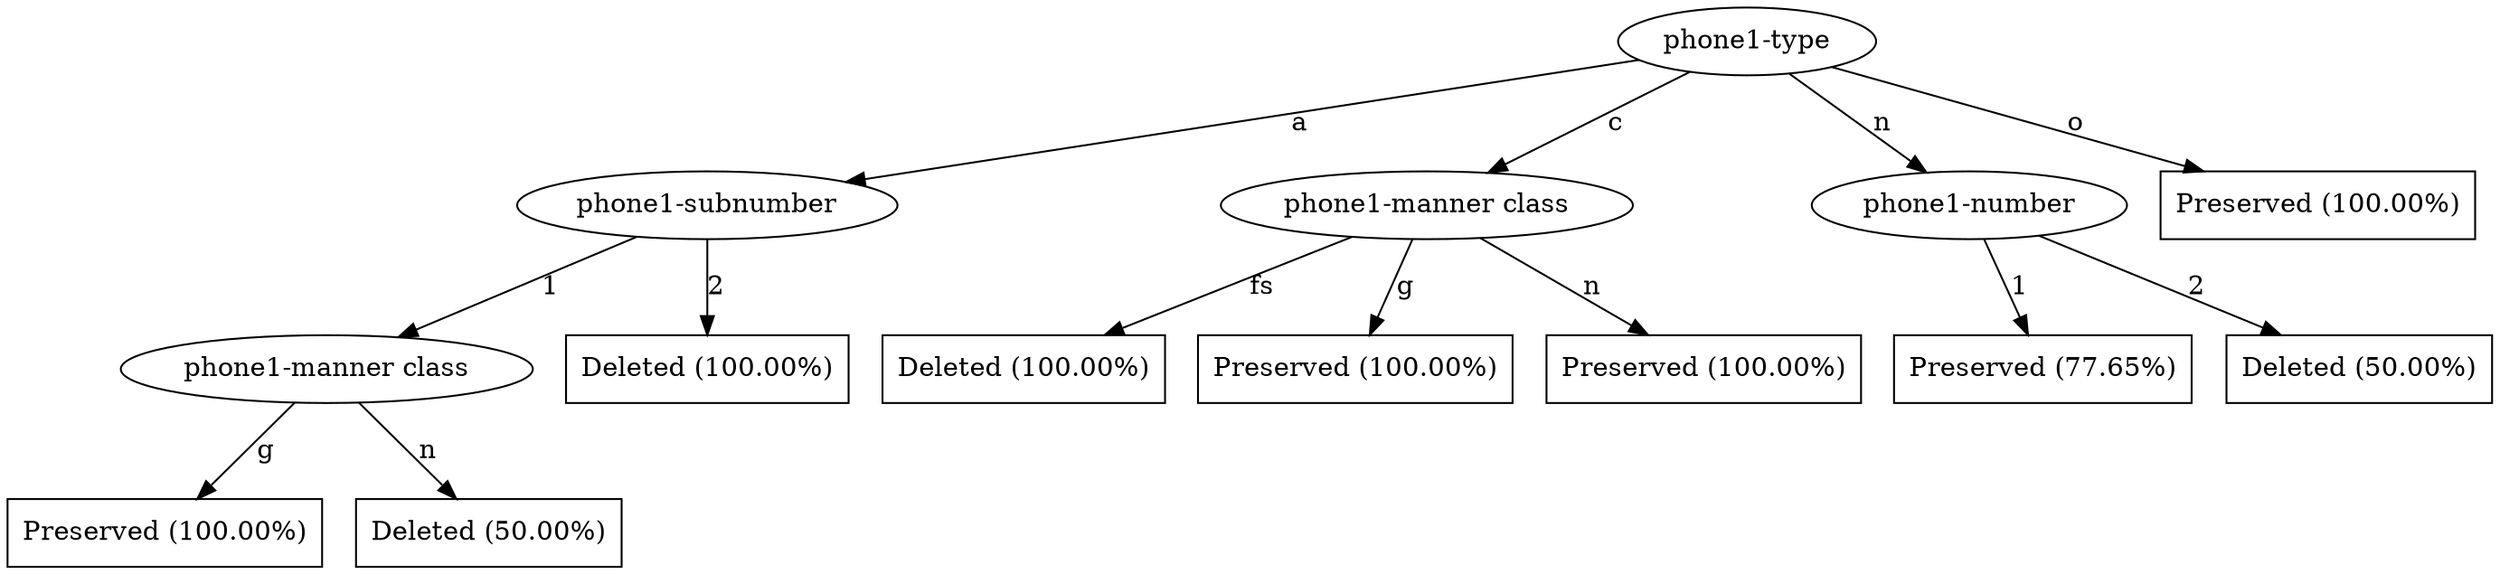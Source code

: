 digraph G {
"bg==" [ shape=ellipse label="phone1-type"]
"bg==" -> "bi0w" [ label="a" ]
"bi0w" [ shape=ellipse label="phone1-subnumber"]
"bi0w" -> "bi0wLTE=" [ label="1" ]
"bi0wLTE=" [ shape=ellipse label="phone1-manner class"]
"bi0wLTE=" -> "bi0wLTEtMTQ=" [ label="g" ]
"bi0wLTEtMTQ=" [ shape=box label="Preserved (100.00%)"]
"bi0wLTE=" -> "bi0wLTEtMTU=" [ label="n" ]
"bi0wLTEtMTU=" [ shape=box label="Deleted (50.00%)"]
"bi0w" -> "bi0wLTI=" [ label="2" ]
"bi0wLTI=" [ shape=box label="Deleted (100.00%)"]
"bg==" -> "bi0x" [ label="c" ]
"bi0x" [ shape=ellipse label="phone1-manner class"]
"bi0x" -> "bi0xLTEy" [ label="fs" ]
"bi0xLTEy" [ shape=box label="Deleted (100.00%)"]
"bi0x" -> "bi0xLTE0" [ label="g" ]
"bi0xLTE0" [ shape=box label="Preserved (100.00%)"]
"bi0x" -> "bi0xLTE1" [ label="n" ]
"bi0xLTE1" [ shape=box label="Preserved (100.00%)"]
"bg==" -> "bi0y" [ label="n" ]
"bi0y" [ shape=ellipse label="phone1-number"]
"bi0y" -> "bi0yLTE=" [ label="1" ]
"bi0yLTE=" [ shape=box label="Preserved (77.65%)"]
"bi0y" -> "bi0yLTI=" [ label="2" ]
"bi0yLTI=" [ shape=box label="Deleted (50.00%)"]
"bg==" -> "bi0z" [ label="o" ]
"bi0z" [ shape=box label="Preserved (100.00%)"]
}
